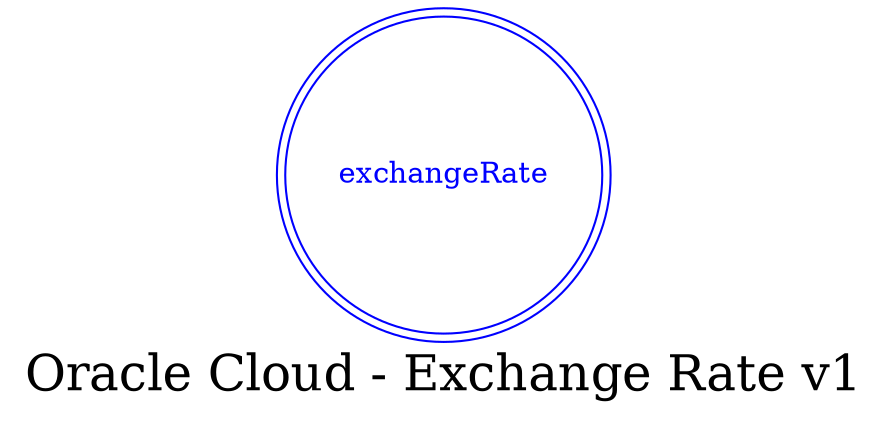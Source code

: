 digraph LexiconGraph {
graph[label="Oracle Cloud - Exchange Rate v1", fontsize=24]
splines=true
"exchangeRate" [color=blue, fontcolor=blue, shape=doublecircle]
}
